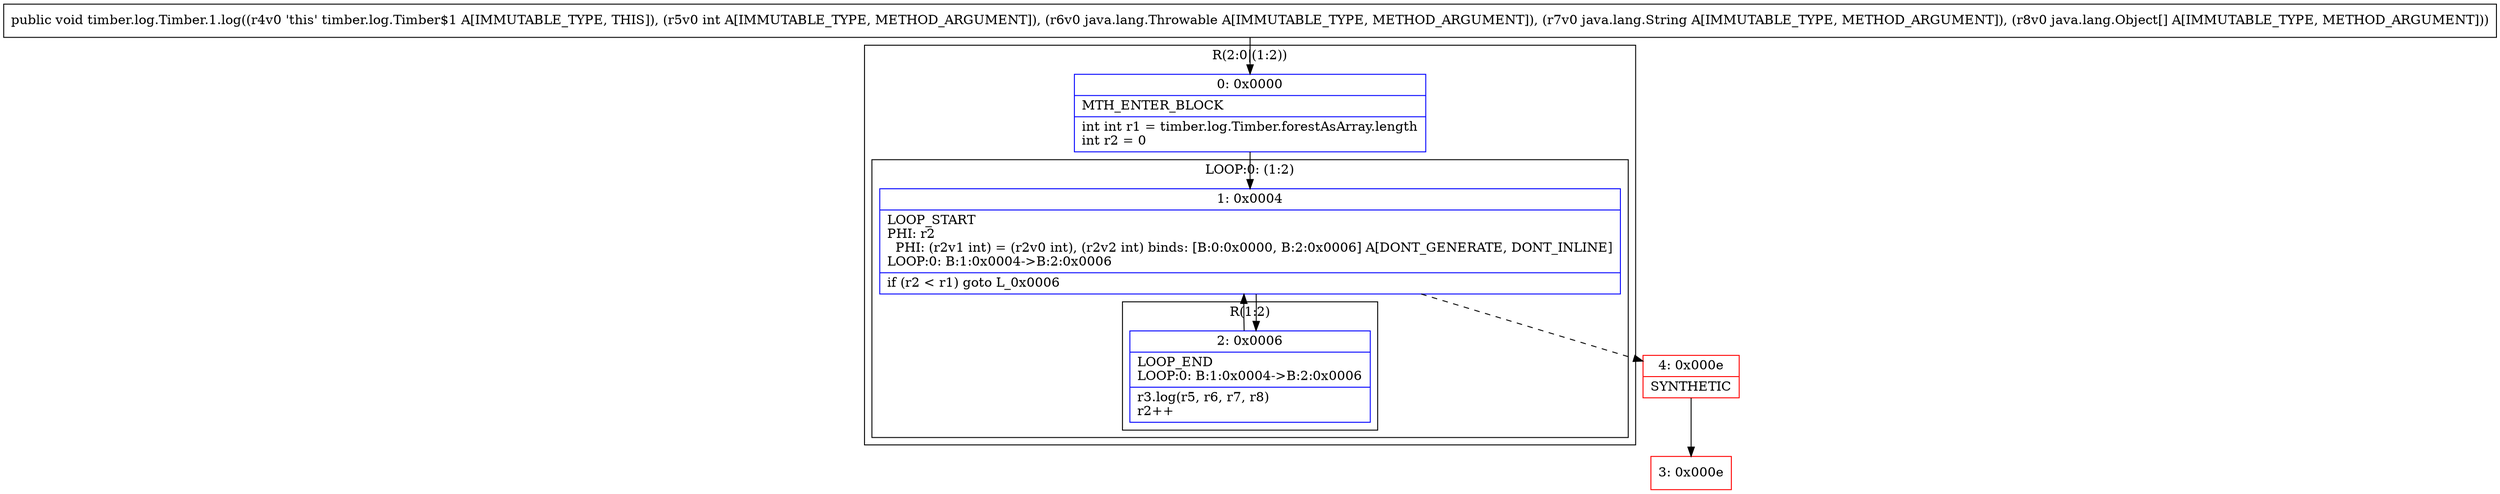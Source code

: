 digraph "CFG fortimber.log.Timber.1.log(ILjava\/lang\/Throwable;Ljava\/lang\/String;[Ljava\/lang\/Object;)V" {
subgraph cluster_Region_310539495 {
label = "R(2:0|(1:2))";
node [shape=record,color=blue];
Node_0 [shape=record,label="{0\:\ 0x0000|MTH_ENTER_BLOCK\l|int int r1 = timber.log.Timber.forestAsArray.length\lint r2 = 0\l}"];
subgraph cluster_LoopRegion_147217069 {
label = "LOOP:0: (1:2)";
node [shape=record,color=blue];
Node_1 [shape=record,label="{1\:\ 0x0004|LOOP_START\lPHI: r2 \l  PHI: (r2v1 int) = (r2v0 int), (r2v2 int) binds: [B:0:0x0000, B:2:0x0006] A[DONT_GENERATE, DONT_INLINE]\lLOOP:0: B:1:0x0004\-\>B:2:0x0006\l|if (r2 \< r1) goto L_0x0006\l}"];
subgraph cluster_Region_1354314912 {
label = "R(1:2)";
node [shape=record,color=blue];
Node_2 [shape=record,label="{2\:\ 0x0006|LOOP_END\lLOOP:0: B:1:0x0004\-\>B:2:0x0006\l|r3.log(r5, r6, r7, r8)\lr2++\l}"];
}
}
}
Node_3 [shape=record,color=red,label="{3\:\ 0x000e}"];
Node_4 [shape=record,color=red,label="{4\:\ 0x000e|SYNTHETIC\l}"];
MethodNode[shape=record,label="{public void timber.log.Timber.1.log((r4v0 'this' timber.log.Timber$1 A[IMMUTABLE_TYPE, THIS]), (r5v0 int A[IMMUTABLE_TYPE, METHOD_ARGUMENT]), (r6v0 java.lang.Throwable A[IMMUTABLE_TYPE, METHOD_ARGUMENT]), (r7v0 java.lang.String A[IMMUTABLE_TYPE, METHOD_ARGUMENT]), (r8v0 java.lang.Object[] A[IMMUTABLE_TYPE, METHOD_ARGUMENT])) }"];
MethodNode -> Node_0;
Node_0 -> Node_1;
Node_1 -> Node_2;
Node_1 -> Node_4[style=dashed];
Node_2 -> Node_1;
Node_4 -> Node_3;
}

